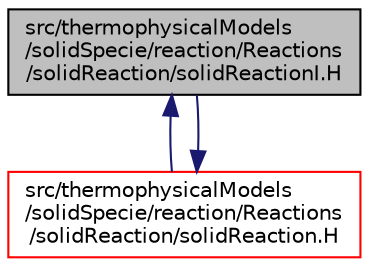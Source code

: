 digraph "src/thermophysicalModels/solidSpecie/reaction/Reactions/solidReaction/solidReactionI.H"
{
  bgcolor="transparent";
  edge [fontname="Helvetica",fontsize="10",labelfontname="Helvetica",labelfontsize="10"];
  node [fontname="Helvetica",fontsize="10",shape=record];
  Node1 [label="src/thermophysicalModels\l/solidSpecie/reaction/Reactions\l/solidReaction/solidReactionI.H",height=0.2,width=0.4,color="black", fillcolor="grey75", style="filled", fontcolor="black"];
  Node1 -> Node2 [dir="back",color="midnightblue",fontsize="10",style="solid",fontname="Helvetica"];
  Node2 [label="src/thermophysicalModels\l/solidSpecie/reaction/Reactions\l/solidReaction/solidReaction.H",height=0.2,width=0.4,color="red",URL="$a10264.html"];
  Node2 -> Node1 [dir="back",color="midnightblue",fontsize="10",style="solid",fontname="Helvetica"];
}
